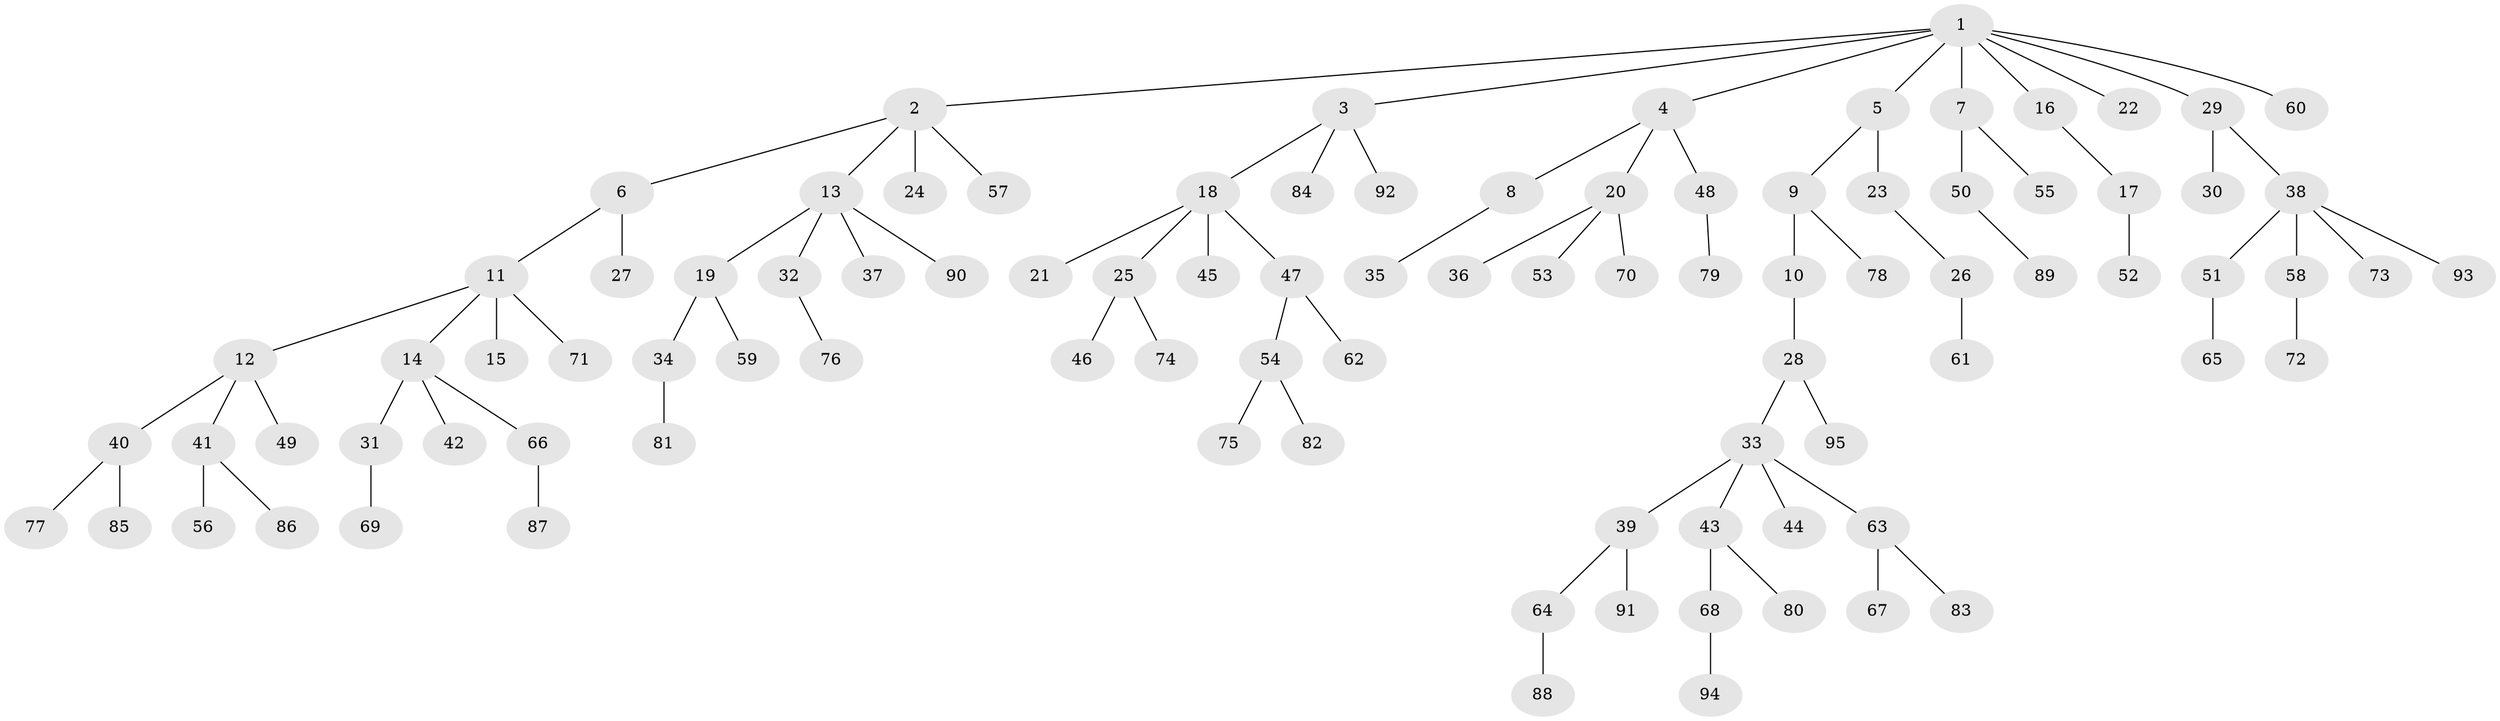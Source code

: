 // coarse degree distribution, {10: 0.015625, 8: 0.015625, 7: 0.015625, 6: 0.015625, 3: 0.078125, 2: 0.1875, 4: 0.046875, 1: 0.609375, 5: 0.015625}
// Generated by graph-tools (version 1.1) at 2025/52/02/27/25 19:52:13]
// undirected, 95 vertices, 94 edges
graph export_dot {
graph [start="1"]
  node [color=gray90,style=filled];
  1;
  2;
  3;
  4;
  5;
  6;
  7;
  8;
  9;
  10;
  11;
  12;
  13;
  14;
  15;
  16;
  17;
  18;
  19;
  20;
  21;
  22;
  23;
  24;
  25;
  26;
  27;
  28;
  29;
  30;
  31;
  32;
  33;
  34;
  35;
  36;
  37;
  38;
  39;
  40;
  41;
  42;
  43;
  44;
  45;
  46;
  47;
  48;
  49;
  50;
  51;
  52;
  53;
  54;
  55;
  56;
  57;
  58;
  59;
  60;
  61;
  62;
  63;
  64;
  65;
  66;
  67;
  68;
  69;
  70;
  71;
  72;
  73;
  74;
  75;
  76;
  77;
  78;
  79;
  80;
  81;
  82;
  83;
  84;
  85;
  86;
  87;
  88;
  89;
  90;
  91;
  92;
  93;
  94;
  95;
  1 -- 2;
  1 -- 3;
  1 -- 4;
  1 -- 5;
  1 -- 7;
  1 -- 16;
  1 -- 22;
  1 -- 29;
  1 -- 60;
  2 -- 6;
  2 -- 13;
  2 -- 24;
  2 -- 57;
  3 -- 18;
  3 -- 84;
  3 -- 92;
  4 -- 8;
  4 -- 20;
  4 -- 48;
  5 -- 9;
  5 -- 23;
  6 -- 11;
  6 -- 27;
  7 -- 50;
  7 -- 55;
  8 -- 35;
  9 -- 10;
  9 -- 78;
  10 -- 28;
  11 -- 12;
  11 -- 14;
  11 -- 15;
  11 -- 71;
  12 -- 40;
  12 -- 41;
  12 -- 49;
  13 -- 19;
  13 -- 32;
  13 -- 37;
  13 -- 90;
  14 -- 31;
  14 -- 42;
  14 -- 66;
  16 -- 17;
  17 -- 52;
  18 -- 21;
  18 -- 25;
  18 -- 45;
  18 -- 47;
  19 -- 34;
  19 -- 59;
  20 -- 36;
  20 -- 53;
  20 -- 70;
  23 -- 26;
  25 -- 46;
  25 -- 74;
  26 -- 61;
  28 -- 33;
  28 -- 95;
  29 -- 30;
  29 -- 38;
  31 -- 69;
  32 -- 76;
  33 -- 39;
  33 -- 43;
  33 -- 44;
  33 -- 63;
  34 -- 81;
  38 -- 51;
  38 -- 58;
  38 -- 73;
  38 -- 93;
  39 -- 64;
  39 -- 91;
  40 -- 77;
  40 -- 85;
  41 -- 56;
  41 -- 86;
  43 -- 68;
  43 -- 80;
  47 -- 54;
  47 -- 62;
  48 -- 79;
  50 -- 89;
  51 -- 65;
  54 -- 75;
  54 -- 82;
  58 -- 72;
  63 -- 67;
  63 -- 83;
  64 -- 88;
  66 -- 87;
  68 -- 94;
}
